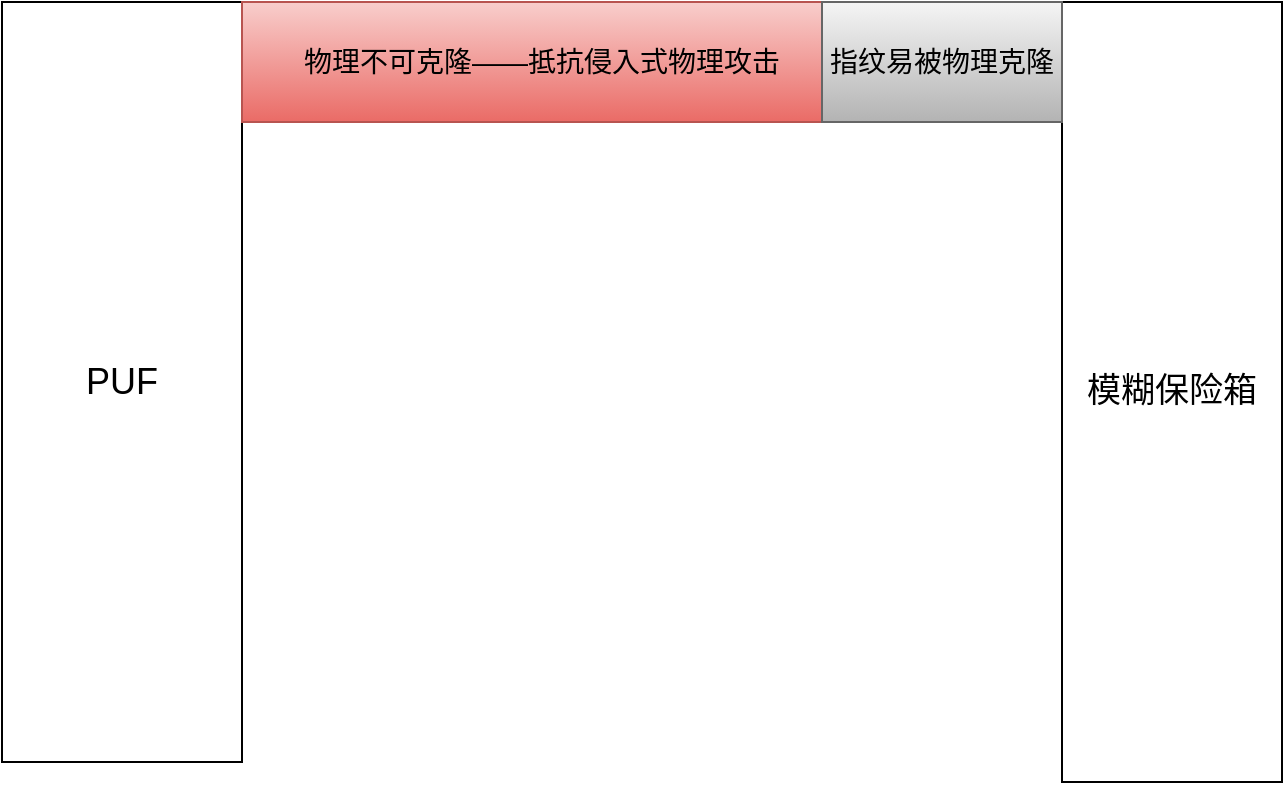 <mxfile version="20.5.3" type="github"><diagram id="jNQJjzbc73Ah8bror58Y" name="第 1 页"><mxGraphModel dx="1422" dy="698" grid="1" gridSize="10" guides="1" tooltips="1" connect="1" arrows="1" fold="1" page="1" pageScale="1" pageWidth="1169" pageHeight="827" math="0" shadow="0"><root><mxCell id="0"/><mxCell id="1" parent="0"/><mxCell id="wPRj64X3zeDcSEMi4jUd-1" value="PUF" style="rounded=0;whiteSpace=wrap;html=1;fontSize=18;" vertex="1" parent="1"><mxGeometry x="270" y="160" width="120" height="380" as="geometry"/></mxCell><mxCell id="wPRj64X3zeDcSEMi4jUd-2" value="模糊保险箱" style="rounded=0;whiteSpace=wrap;html=1;fontSize=17;" vertex="1" parent="1"><mxGeometry x="800" y="160" width="110" height="390" as="geometry"/></mxCell><mxCell id="wPRj64X3zeDcSEMi4jUd-3" value="物理不可克隆——抵抗侵入式物理攻击" style="rounded=0;whiteSpace=wrap;html=1;fillColor=#f8cecc;strokeColor=#b85450;gradientColor=#ea6b66;fontSize=14;" vertex="1" parent="1"><mxGeometry x="390" y="160" width="300" height="60" as="geometry"/></mxCell><mxCell id="wPRj64X3zeDcSEMi4jUd-4" value="指纹易被物理克隆" style="rounded=0;whiteSpace=wrap;html=1;fillColor=#f5f5f5;strokeColor=#666666;gradientColor=#b3b3b3;fontSize=14;" vertex="1" parent="1"><mxGeometry x="680" y="160" width="120" height="60" as="geometry"/></mxCell></root></mxGraphModel></diagram></mxfile>